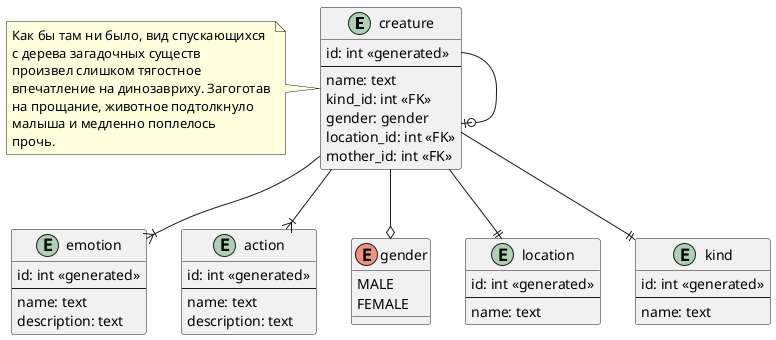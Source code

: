 @startuml Lab 1 Entity-Relation Diagram

entity creature {
    id: int <<generated>>
    --
    name: text
    kind_id: int <<FK>>
    gender: gender
    location_id: int <<FK>>
    mother_id: int <<FK>>
}

entity emotion {
    id: int <<generated>>
    --
    name: text
    description: text
}

entity action {
    id: int <<generated>>
    --
    name: text
    description: text
}

enum gender {
    MALE
    FEMALE
}

entity location {
    id: int <<generated>>
    --
    name: text
}

entity kind {
    id: int <<generated>>
    --
    name: text
}

creature --||kind
creature --o gender
creature --||location
creature --|{ emotion
creature --|{ action
creature --o| creature

note left of creature
  Как бы там ни было, вид спускающихся 
  с дерева загадочных существ
  произвел слишком тягостное 
  впечатление на динозавриху. Загоготав
  на прощание, животное подтолкнуло 
  малыша и медленно поплелось
  прочь. 
end note

@enduml